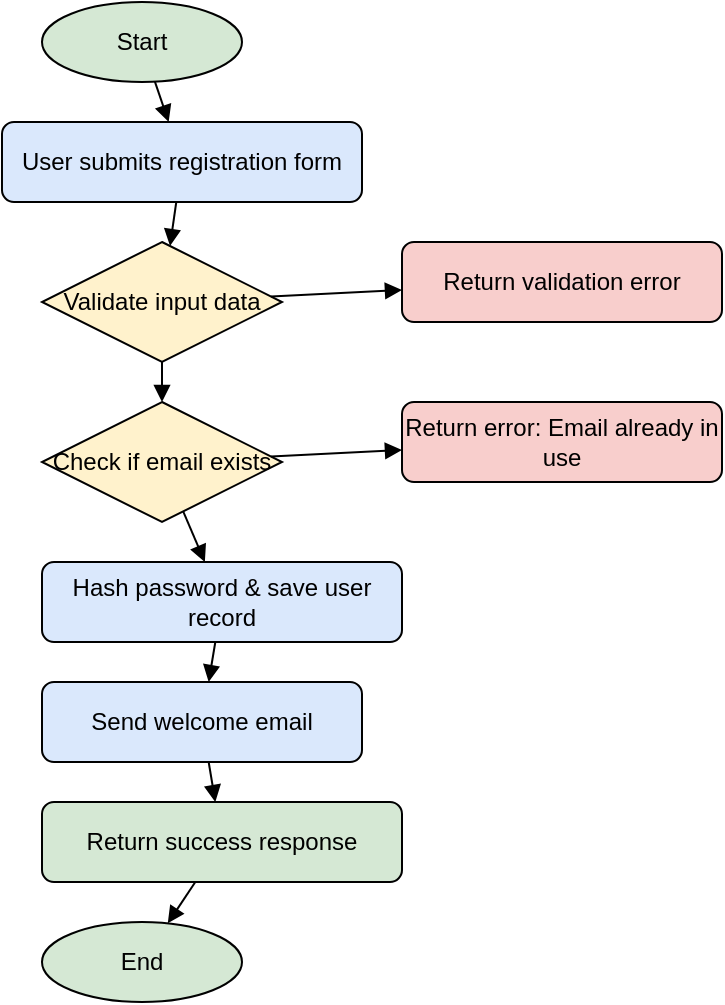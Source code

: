 <mxfile>
  <diagram name="User Registration Flowchart">
    <mxGraphModel dx="850" dy="400" grid="1" gridSize="10" guides="1" tooltips="1" connect="1" arrows="1" fold="1" page="1" pageScale="1" pageWidth="850" pageHeight="1100" math="0" shadow="0">
      <root>
        <mxCell id="0"/>
        <mxCell id="1" parent="0"/>

        <mxCell id="start" value="Start" style="ellipse;whiteSpace=wrap;html=1;aspect=fixed;fillColor=#d5e8d4;" vertex="1" parent="1">
          <mxGeometry x="60" y="40" width="100" height="40" as="geometry"/>
        </mxCell>

        <mxCell id="submit" value="User submits registration form" style="rounded=1;whiteSpace=wrap;html=1;fillColor=#dae8fc;" vertex="1" parent="1">
          <mxGeometry x="40" y="100" width="180" height="40" as="geometry"/>
        </mxCell>

        <mxCell id="validate" value="Validate input data" style="rhombus;whiteSpace=wrap;html=1;fillColor=#fff2cc;" vertex="1" parent="1">
          <mxGeometry x="60" y="160" width="120" height="60" as="geometry"/>
        </mxCell>

        <mxCell id="validNo" value="Return validation error" style="rounded=1;whiteSpace=wrap;html=1;fillColor=#f8cecc;" vertex="1" parent="1">
          <mxGeometry x="240" y="160" width="160" height="40" as="geometry"/>
        </mxCell>

        <mxCell id="checkEmail" value="Check if email exists" style="rhombus;whiteSpace=wrap;html=1;fillColor=#fff2cc;" vertex="1" parent="1">
          <mxGeometry x="60" y="240" width="120" height="60" as="geometry"/>
        </mxCell>

        <mxCell id="emailExists" value="Return error: Email already in use" style="rounded=1;whiteSpace=wrap;html=1;fillColor=#f8cecc;" vertex="1" parent="1">
          <mxGeometry x="240" y="240" width="160" height="40" as="geometry"/>
        </mxCell>

        <mxCell id="saveUser" value="Hash password &amp; save user record" style="rounded=1;whiteSpace=wrap;html=1;fillColor=#dae8fc;" vertex="1" parent="1">
          <mxGeometry x="60" y="320" width="180" height="40" as="geometry"/>
        </mxCell>

        <mxCell id="welcomeEmail" value="Send welcome email" style="rounded=1;whiteSpace=wrap;html=1;fillColor=#dae8fc;" vertex="1" parent="1">
          <mxGeometry x="60" y="380" width="160" height="40" as="geometry"/>
        </mxCell>

        <mxCell id="success" value="Return success response" style="rounded=1;whiteSpace=wrap;html=1;fillColor=#d5e8d4;" vertex="1" parent="1">
          <mxGeometry x="60" y="440" width="180" height="40" as="geometry"/>
        </mxCell>

        <mxCell id="end" value="End" style="ellipse;whiteSpace=wrap;html=1;aspect=fixed;fillColor=#d5e8d4;" vertex="1" parent="1">
          <mxGeometry x="60" y="500" width="100" height="40" as="geometry"/>
        </mxCell>

        <!-- Arrows -->
        <mxCell style="endArrow=block;" edge="1" parent="1" source="start" target="submit"><mxGeometry relative="1" as="geometry"/></mxCell>
        <mxCell style="endArrow=block;" edge="1" parent="1" source="submit" target="validate"><mxGeometry relative="1" as="geometry"/></mxCell>
        <mxCell style="endArrow=block;" edge="1" parent="1" source="validate" target="validNo"><mxGeometry relative="1" x="1" y="0.5" as="geometry"/></mxCell>
        <mxCell style="endArrow=block;" edge="1" parent="1" source="validate" target="checkEmail"><mxGeometry relative="1" as="geometry"/></mxCell>
        <mxCell style="endArrow=block;" edge="1" parent="1" source="checkEmail" target="emailExists"><mxGeometry relative="1" x="1" y="0.5" as="geometry"/></mxCell>
        <mxCell style="endArrow=block;" edge="1" parent="1" source="checkEmail" target="saveUser"><mxGeometry relative="1" as="geometry"/></mxCell>
        <mxCell style="endArrow=block;" edge="1" parent="1" source="saveUser" target="welcomeEmail"><mxGeometry relative="1" as="geometry"/></mxCell>
        <mxCell style="endArrow=block;" edge="1" parent="1" source="welcomeEmail" target="success"><mxGeometry relative="1" as="geometry"/></mxCell>
        <mxCell style="endArrow=block;" edge="1" parent="1" source="success" target="end"><mxGeometry relative="1" as="geometry"/></mxCell>

      </root>
    </mxGraphModel>
  </diagram>
</mxfile>
